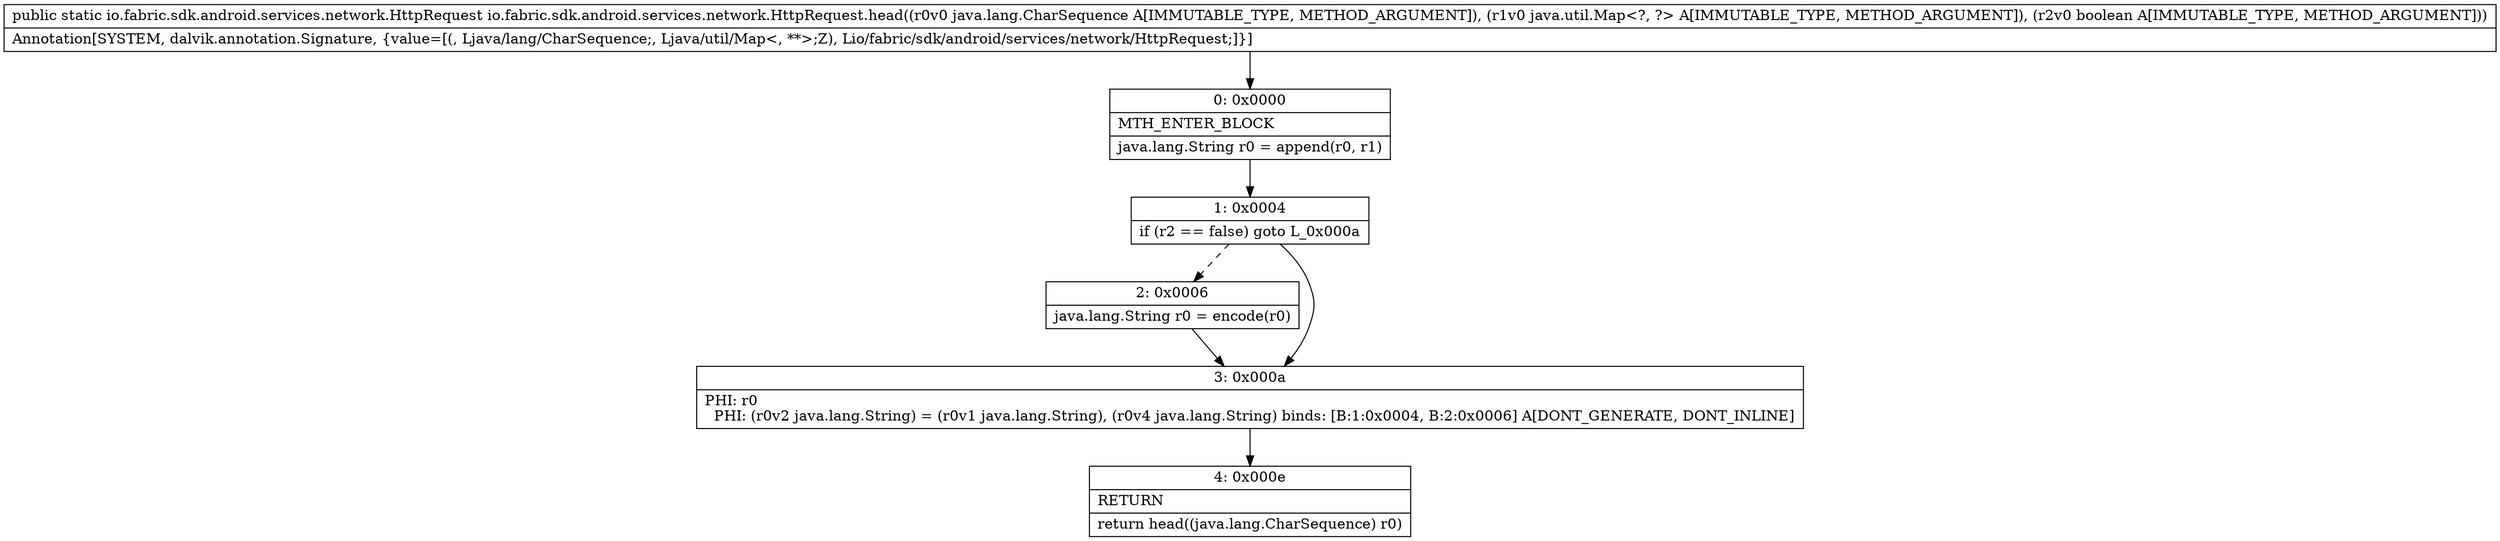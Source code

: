 digraph "CFG forio.fabric.sdk.android.services.network.HttpRequest.head(Ljava\/lang\/CharSequence;Ljava\/util\/Map;Z)Lio\/fabric\/sdk\/android\/services\/network\/HttpRequest;" {
Node_0 [shape=record,label="{0\:\ 0x0000|MTH_ENTER_BLOCK\l|java.lang.String r0 = append(r0, r1)\l}"];
Node_1 [shape=record,label="{1\:\ 0x0004|if (r2 == false) goto L_0x000a\l}"];
Node_2 [shape=record,label="{2\:\ 0x0006|java.lang.String r0 = encode(r0)\l}"];
Node_3 [shape=record,label="{3\:\ 0x000a|PHI: r0 \l  PHI: (r0v2 java.lang.String) = (r0v1 java.lang.String), (r0v4 java.lang.String) binds: [B:1:0x0004, B:2:0x0006] A[DONT_GENERATE, DONT_INLINE]\l}"];
Node_4 [shape=record,label="{4\:\ 0x000e|RETURN\l|return head((java.lang.CharSequence) r0)\l}"];
MethodNode[shape=record,label="{public static io.fabric.sdk.android.services.network.HttpRequest io.fabric.sdk.android.services.network.HttpRequest.head((r0v0 java.lang.CharSequence A[IMMUTABLE_TYPE, METHOD_ARGUMENT]), (r1v0 java.util.Map\<?, ?\> A[IMMUTABLE_TYPE, METHOD_ARGUMENT]), (r2v0 boolean A[IMMUTABLE_TYPE, METHOD_ARGUMENT]))  | Annotation[SYSTEM, dalvik.annotation.Signature, \{value=[(, Ljava\/lang\/CharSequence;, Ljava\/util\/Map\<, **\>;Z), Lio\/fabric\/sdk\/android\/services\/network\/HttpRequest;]\}]\l}"];
MethodNode -> Node_0;
Node_0 -> Node_1;
Node_1 -> Node_2[style=dashed];
Node_1 -> Node_3;
Node_2 -> Node_3;
Node_3 -> Node_4;
}

